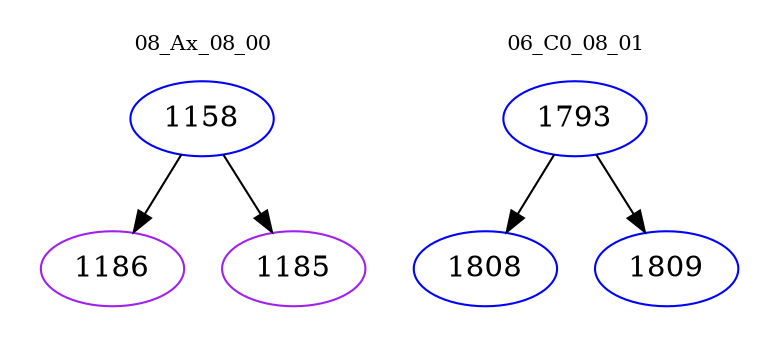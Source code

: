 digraph{
subgraph cluster_0 {
color = white
label = "08_Ax_08_00";
fontsize=10;
T0_1158 [label="1158", color="blue"]
T0_1158 -> T0_1186 [color="black"]
T0_1186 [label="1186", color="purple"]
T0_1158 -> T0_1185 [color="black"]
T0_1185 [label="1185", color="purple"]
}
subgraph cluster_1 {
color = white
label = "06_C0_08_01";
fontsize=10;
T1_1793 [label="1793", color="blue"]
T1_1793 -> T1_1808 [color="black"]
T1_1808 [label="1808", color="blue"]
T1_1793 -> T1_1809 [color="black"]
T1_1809 [label="1809", color="blue"]
}
}
